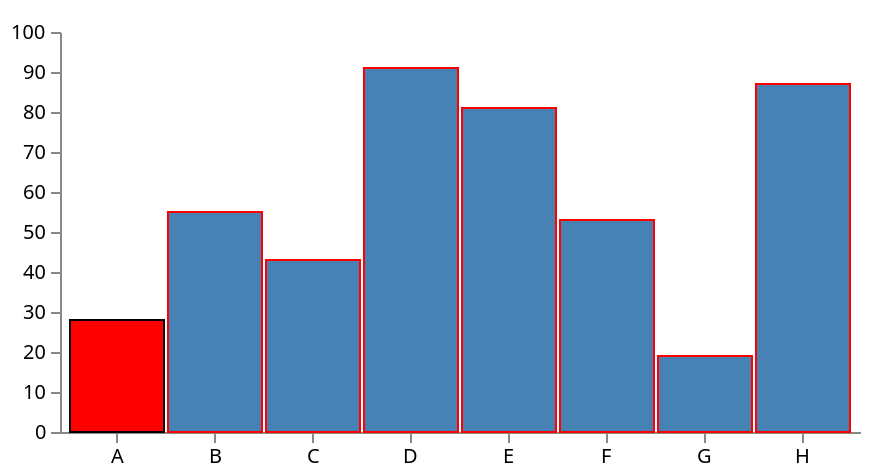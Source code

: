 {
    "$schema": "https://vega.github.io/schema/vega/v5.json",
    "width": 400,
    "height": 200,
    "padding": 5,
    "data": [
      {
        "name": "table",
        "values": [
          {"category": "A", "amount": 28},
          {"category": "B", "amount": 55},
          {"category": "C", "amount": 43},
          {"category": "D", "amount": 91},
          {"category": "E", "amount": 81},
          {"category": "F", "amount": 53},
          {"category": "G", "amount": 19},
          {"category": "H", "amount": 87}
        ]
      }
    ],
    "signals": [
      {
        "name": "tooltip",
        "value": {},
        "on": [
          {"events": "rect:mouseover", "update": "datum"},
          {"events": "rect:mouseout", "update": "{}"}
        ]
      },
      {
          "name": "nabe",
          "value": "A"
      }
    ],
    "scales": [
      {
        "name": "xscale",
        "type": "band",
        "domain": {"data": "table", "field": "category"},
        "range": "width",
        "padding": 0.05,
        "round": true
      },
      {
        "name": "yscale",
        "domain": {"data": "table", "field": "amount"},
        "nice": true,
        "range": "height"
      }
    ],
    "axes": [
      {"orient": "bottom", "scale": "xscale"},
      {"orient": "left", "scale": "yscale"}
    ],
    "marks": [
      {
        "type": "rect",
        "from": {"data": "table"},
        "encode": {
          "enter": {
            "x": {"scale": "xscale", "field": "category"},
            "width": {"scale": "xscale", "band": 1},
            "y": {"scale": "yscale", "field": "amount"},
            "y2": {"scale": "yscale", "value": 0},
            "stroke": {"value": "red"}
          },
          "update": {
              "fill": [
                {"test": "datum.category===nabe","value":"red"},
                {"value": "steelblue"}
              ],
              "stroke": [
                {"test": "datum.category===nabe","value":"black"},  
                {"value": "red"}
              ]
            },
          "hover": {"fill": {"value": "yellow"}}
        }
      },
      {
        "type": "text",
        "encode": {
          "enter": {
            "align": {"value": "center"},
            "baseline": {"value": "bottom"},
            "fill": {"value": "red"}
          },
          "update": {
            "x": {"scale": "xscale", "signal": "tooltip.category", "band": 0.5},
            "y": {"scale": "yscale", "signal": "tooltip.amount", "offset": -2},
            "text": {"signal": "tooltip.amount"},
            "fillOpacity": [
              {"test": "datum === tooltip", "value": 0},
              {"value": 1}
            ]
          }
        }
      }
    ]
  }